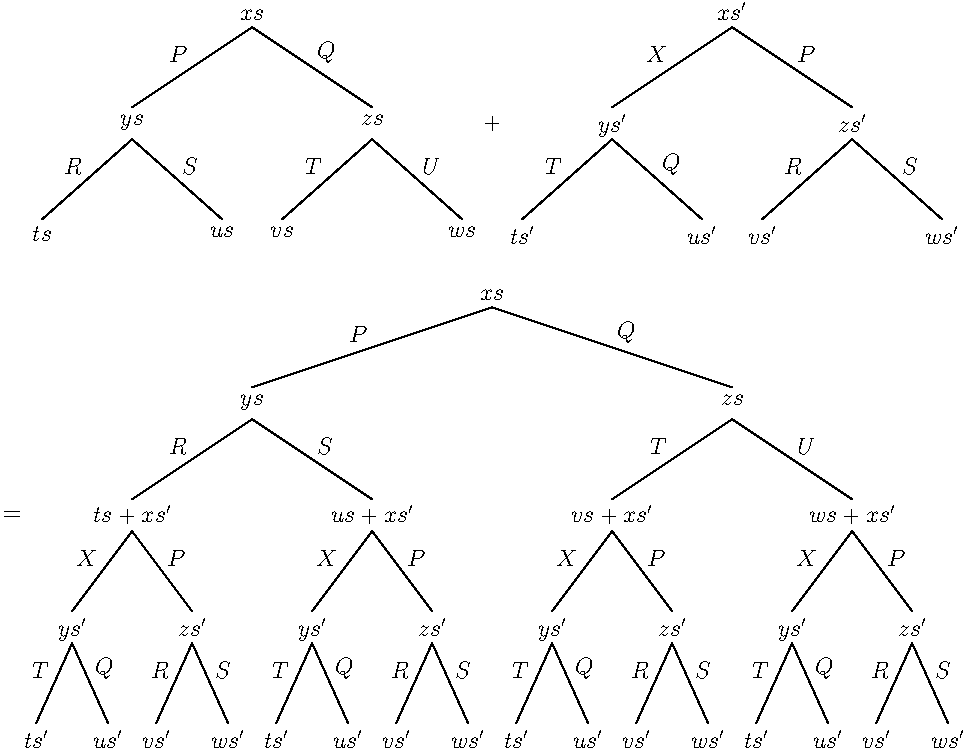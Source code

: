 unitsize(40);

pair branchL = (-1.5,-1);
pair branchR = (1.5,-1);
pair branchL2 = (0.75 * -1.5,-1);
pair branchR2 = (0.75 * 1.5,-1);

pair labelDepth = (0,-0.4);

pair rn = (0,0);
pair Pn = rn + branchL;
pair Qn = rn + branchR;
pair Rn = Pn + labelDepth + branchL2;
pair Sn = Pn + labelDepth + branchR2;
pair Tn = Qn + labelDepth + branchL2;
pair Un = Qn + labelDepth + branchR2;

label("$xs$",rn,N);
draw("$P$",rn--Pn,NW);
draw("$Q$",rn--Qn,NE);
label("$ys$",Pn,S);
label("$zs$",Qn,S);
draw("$R$",Pn+labelDepth--Rn,NW);
draw("$S$",Pn+labelDepth--Sn,NE);
draw("$T$",Qn+labelDepth--Tn,NW);
draw("$U$",Qn+labelDepth--Un,NE);
label("$ts$",Rn,S);
label("$us$",Sn,S);
label("$vs$",Tn,S);
label("$ws$",Un,S);

pair rn2 = (6,0);
pair Xn  = rn2 + branchL;
pair Pn2 = rn2 + branchR;
pair Tn2 = Xn + labelDepth + branchL2;
pair Qn2 = Xn + labelDepth + branchR2;
pair Rn2 = Pn2 + labelDepth + branchL2;
pair Sn2 = Pn2 + labelDepth + branchR2;

label("$xs'$",rn2,N);
draw("$X$",rn2--Xn,NW);
draw("$P$",rn2--Pn2,NE);
label("$ys'$",Xn,S);
label("$zs'$",Pn2,S);
draw("$T$",Xn+labelDepth--Tn2,NW);
draw("$Q$",Xn+labelDepth--Qn2,NE);
draw("$R$",Pn2+labelDepth--Rn2,NW);
draw("$S$",Pn2+labelDepth--Sn2,NE);
label("$ts'$",Tn2,S);
label("$us'$",Qn2,S);
label("$vs'$",Rn2,S);
label("$ws'$",Sn2,S);

label("$+$",(3,(rn.y+Rn.y)/2));

// Equals

pair branchL = (-3,-1);
pair branchR = (3,-1);
pair branchL2 = (0.5 * -3,-1);
pair branchR2 = (0.5 * 3,-1);
pair branchL3 = (0.5 * 0.5 * -3,-1);
pair branchR3 = (0.5 * 0.5 * 3,-1);
pair branchL4 = (0.4 * 0.5 * 0.75 * -3,-1);
pair branchR4 = (0.4 * 0.5 * 0.75 * 3,-1);

pair rn = (3,-3.5);
pair Pn = rn + branchL;
pair Qn = rn + branchR;
pair Rn = Pn + labelDepth + branchL2;
pair Sn = Pn + labelDepth + branchR2;
pair Tn = Qn + labelDepth + branchL2;
pair Un = Qn + labelDepth + branchR2;
pair Xn  = Rn + labelDepth + branchL3;
pair Pn2 = Rn + labelDepth + branchR3;

label("$xs$",rn,N);
draw(rn--Pn);
label("$P$",rn--Pn,NW);
draw(rn--Qn);
label("$Q$",rn--Qn,NE);
label("$ys$",Pn,S);
label("$zs$",Qn,S);
draw(Pn+labelDepth--Rn);
label("$R$",Pn+labelDepth--Rn,NW);
draw(Pn+labelDepth--Sn);
label("$S$",Pn+labelDepth--Sn,NE);
draw(Qn+labelDepth--Tn);
label("$T$",Qn+labelDepth--Tn,NW);
draw("$U$",Qn+labelDepth--Un,NE);

pair rn2 = Rn + labelDepth;
pair Xn  = rn2 + branchL3;
pair Pn2 = rn2 + branchR3;
pair Tn2 = Xn + labelDepth + branchL4;
pair Qn2 = Xn + labelDepth + branchR4;
pair Rn2 = Pn2 + labelDepth + branchL4;
pair Sn2 = Pn2 + labelDepth + branchR4;

label("$ts + xs'$",rn2,N);
draw("$X$",rn2--Xn,NW);
draw(rn2--Pn2);
label("$P$",rn2--Pn2,NE);
label("$ys'$",Xn,S);
label("$zs'$",Pn2,S);
draw("$T$",Xn+labelDepth--Tn2,NW);
draw("$Q$",Xn+labelDepth--Qn2,NE);
draw(Pn2+labelDepth--Rn2);
label("$R$",Pn2+labelDepth--Rn2,NW);
draw("$S$",Pn2+labelDepth--Sn2,NE);
label("$ts'$",Tn2,S);
label("$us'$",Qn2,S);
label("$vs'$",Rn2,S);
label("$ws'$",Sn2,S);

pair rn2 = Sn + labelDepth;
pair Xn  = rn2 + branchL3;
pair Pn2 = rn2 + branchR3;
pair Tn2 = Xn + labelDepth + branchL4;
pair Qn2 = Xn + labelDepth + branchR4;
pair Rn2 = Pn2 + labelDepth + branchL4;
pair Sn2 = Pn2 + labelDepth + branchR4;

label("$us + xs'$",rn2,N);
draw("$X$",rn2--Xn,NW);
draw(rn2--Pn2);
label("$P$",rn2--Pn2,NE);
label("$ys'$",Xn,S);
label("$zs'$",Pn2,S);
draw("$T$",Xn+labelDepth--Tn2,NW);
draw("$Q$",Xn+labelDepth--Qn2,NE);
draw("$R$",Pn2+labelDepth--Rn2,NW);
draw(Pn2+labelDepth--Sn2);
label("$S$",Pn2+labelDepth--Sn2,NE);
label("$ts'$",Tn2,S);
label("$us'$",Qn2,S);
label("$vs'$",Rn2,S);
label("$ws'$",Sn2,S);

//

pair rn2 = Tn + labelDepth;
pair Xn  = rn2 + branchL3;
pair Pn2 = rn2 + branchR3;
pair Tn2 = Xn + labelDepth + branchL4;
pair Qn2 = Xn + labelDepth + branchR4;
pair Rn2 = Pn2 + labelDepth + branchL4;
pair Sn2 = Pn2 + labelDepth + branchR4;

label("$vs + xs'$",rn2,N);
draw("$X$",rn2--Xn,NW);
draw("$P$",rn2--Pn2,NE);
label("$ys'$",Xn,S);
label("$zs'$",Pn2,S);
draw(Xn+labelDepth--Tn2);
label("$T$",Xn+labelDepth--Tn2,NW);
draw(Xn+labelDepth--Qn2);
label("$Q$",Xn+labelDepth--Qn2,NE);
draw("$R$",Pn2+labelDepth--Rn2,NW);
draw("$S$",Pn2+labelDepth--Sn2,NE);
label("$ts'$",Tn2,S);
label("$us'$",Qn2,S);
label("$vs'$",Rn2,S);
label("$ws'$",Sn2,S);

pair rn2 = Un + labelDepth;
pair Xn  = rn2 + branchL3;
pair Pn2 = rn2 + branchR3;
pair Tn2 = Xn + labelDepth + branchL4;
pair Qn2 = Xn + labelDepth + branchR4;
pair Rn2 = Pn2 + labelDepth + branchL4;
pair Sn2 = Pn2 + labelDepth + branchR4;

label("$ws + xs'$",rn2,N);
draw("$X$",rn2--Xn,NW);
draw("$P$",rn2--Pn2,NE);
label("$ys'$",Xn,S);
label("$zs'$",Pn2,S);
draw("$T$",Xn+labelDepth--Tn2,NW);
draw(Xn+labelDepth--Qn2);
label("$Q$",Xn+labelDepth--Qn2,NE);
draw("$R$",Pn2+labelDepth--Rn2,NW);
draw("$S$",Pn2+labelDepth--Sn2,NE);
label("$ts'$",Tn2,S);
label("$us'$",Qn2,S);
label("$vs'$",Rn2,S);
label("$ws'$",Sn2,S);

label("$=$",(-3 ,(rn.y+Tn2.y)/2));

shipout(prefix="FullSimpTree1",format="pdf");
